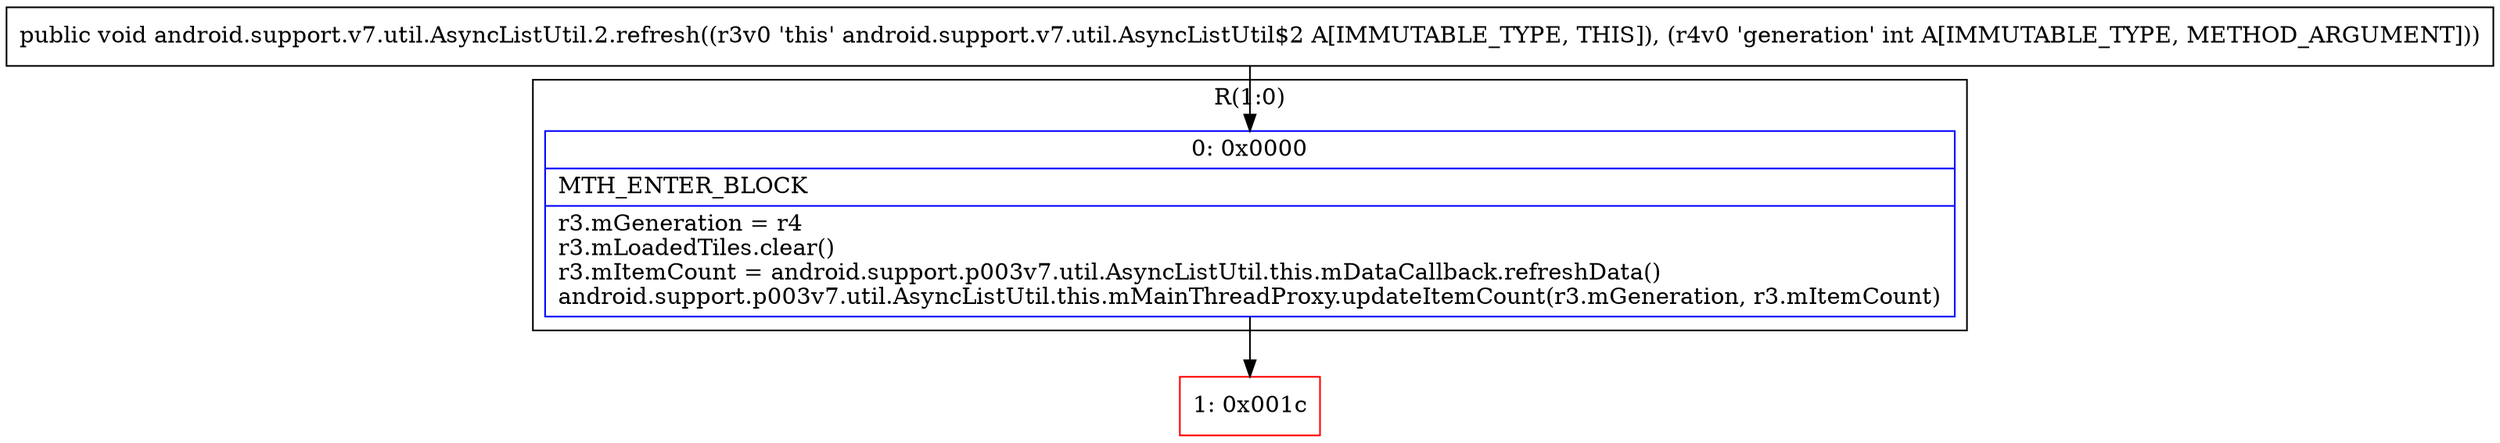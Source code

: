 digraph "CFG forandroid.support.v7.util.AsyncListUtil.2.refresh(I)V" {
subgraph cluster_Region_156238465 {
label = "R(1:0)";
node [shape=record,color=blue];
Node_0 [shape=record,label="{0\:\ 0x0000|MTH_ENTER_BLOCK\l|r3.mGeneration = r4\lr3.mLoadedTiles.clear()\lr3.mItemCount = android.support.p003v7.util.AsyncListUtil.this.mDataCallback.refreshData()\landroid.support.p003v7.util.AsyncListUtil.this.mMainThreadProxy.updateItemCount(r3.mGeneration, r3.mItemCount)\l}"];
}
Node_1 [shape=record,color=red,label="{1\:\ 0x001c}"];
MethodNode[shape=record,label="{public void android.support.v7.util.AsyncListUtil.2.refresh((r3v0 'this' android.support.v7.util.AsyncListUtil$2 A[IMMUTABLE_TYPE, THIS]), (r4v0 'generation' int A[IMMUTABLE_TYPE, METHOD_ARGUMENT])) }"];
MethodNode -> Node_0;
Node_0 -> Node_1;
}

